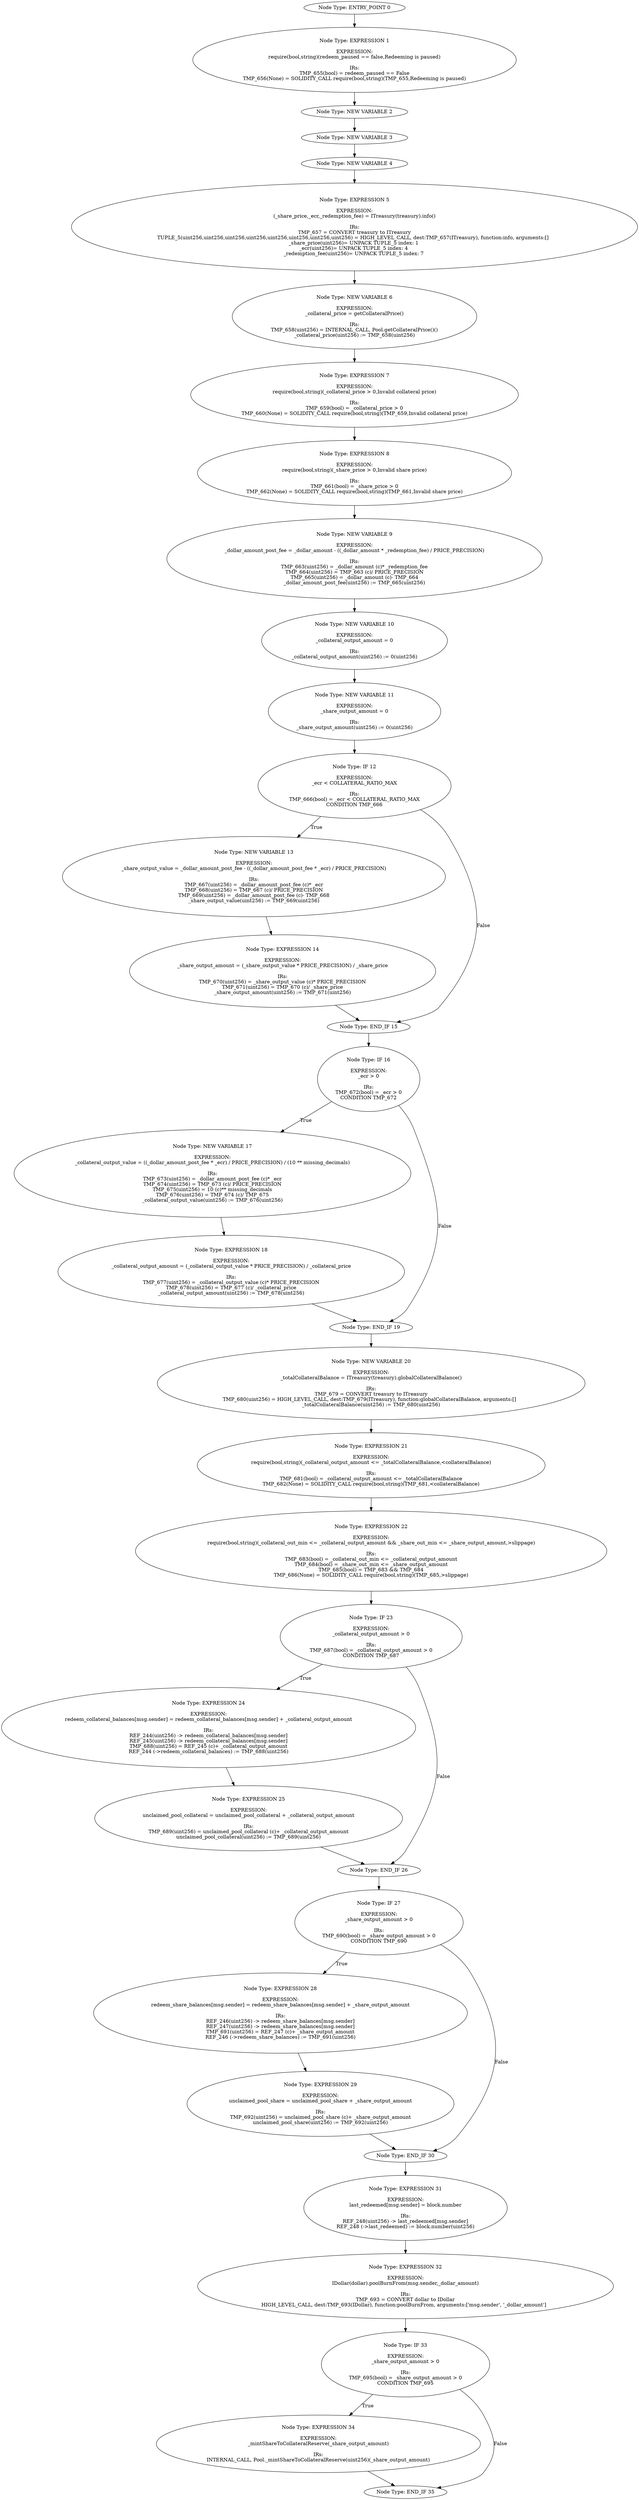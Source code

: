digraph{
0[label="Node Type: ENTRY_POINT 0
"];
0->1;
1[label="Node Type: EXPRESSION 1

EXPRESSION:
require(bool,string)(redeem_paused == false,Redeeming is paused)

IRs:
TMP_655(bool) = redeem_paused == False
TMP_656(None) = SOLIDITY_CALL require(bool,string)(TMP_655,Redeeming is paused)"];
1->2;
2[label="Node Type: NEW VARIABLE 2
"];
2->3;
3[label="Node Type: NEW VARIABLE 3
"];
3->4;
4[label="Node Type: NEW VARIABLE 4
"];
4->5;
5[label="Node Type: EXPRESSION 5

EXPRESSION:
(_share_price,_ecr,_redemption_fee) = ITreasury(treasury).info()

IRs:
TMP_657 = CONVERT treasury to ITreasury
TUPLE_5(uint256,uint256,uint256,uint256,uint256,uint256,uint256,uint256) = HIGH_LEVEL_CALL, dest:TMP_657(ITreasury), function:info, arguments:[]  
_share_price(uint256)= UNPACK TUPLE_5 index: 1 
_ecr(uint256)= UNPACK TUPLE_5 index: 4 
_redemption_fee(uint256)= UNPACK TUPLE_5 index: 7 "];
5->6;
6[label="Node Type: NEW VARIABLE 6

EXPRESSION:
_collateral_price = getCollateralPrice()

IRs:
TMP_658(uint256) = INTERNAL_CALL, Pool.getCollateralPrice()()
_collateral_price(uint256) := TMP_658(uint256)"];
6->7;
7[label="Node Type: EXPRESSION 7

EXPRESSION:
require(bool,string)(_collateral_price > 0,Invalid collateral price)

IRs:
TMP_659(bool) = _collateral_price > 0
TMP_660(None) = SOLIDITY_CALL require(bool,string)(TMP_659,Invalid collateral price)"];
7->8;
8[label="Node Type: EXPRESSION 8

EXPRESSION:
require(bool,string)(_share_price > 0,Invalid share price)

IRs:
TMP_661(bool) = _share_price > 0
TMP_662(None) = SOLIDITY_CALL require(bool,string)(TMP_661,Invalid share price)"];
8->9;
9[label="Node Type: NEW VARIABLE 9

EXPRESSION:
_dollar_amount_post_fee = _dollar_amount - ((_dollar_amount * _redemption_fee) / PRICE_PRECISION)

IRs:
TMP_663(uint256) = _dollar_amount (c)* _redemption_fee
TMP_664(uint256) = TMP_663 (c)/ PRICE_PRECISION
TMP_665(uint256) = _dollar_amount (c)- TMP_664
_dollar_amount_post_fee(uint256) := TMP_665(uint256)"];
9->10;
10[label="Node Type: NEW VARIABLE 10

EXPRESSION:
_collateral_output_amount = 0

IRs:
_collateral_output_amount(uint256) := 0(uint256)"];
10->11;
11[label="Node Type: NEW VARIABLE 11

EXPRESSION:
_share_output_amount = 0

IRs:
_share_output_amount(uint256) := 0(uint256)"];
11->12;
12[label="Node Type: IF 12

EXPRESSION:
_ecr < COLLATERAL_RATIO_MAX

IRs:
TMP_666(bool) = _ecr < COLLATERAL_RATIO_MAX
CONDITION TMP_666"];
12->13[label="True"];
12->15[label="False"];
13[label="Node Type: NEW VARIABLE 13

EXPRESSION:
_share_output_value = _dollar_amount_post_fee - ((_dollar_amount_post_fee * _ecr) / PRICE_PRECISION)

IRs:
TMP_667(uint256) = _dollar_amount_post_fee (c)* _ecr
TMP_668(uint256) = TMP_667 (c)/ PRICE_PRECISION
TMP_669(uint256) = _dollar_amount_post_fee (c)- TMP_668
_share_output_value(uint256) := TMP_669(uint256)"];
13->14;
14[label="Node Type: EXPRESSION 14

EXPRESSION:
_share_output_amount = (_share_output_value * PRICE_PRECISION) / _share_price

IRs:
TMP_670(uint256) = _share_output_value (c)* PRICE_PRECISION
TMP_671(uint256) = TMP_670 (c)/ _share_price
_share_output_amount(uint256) := TMP_671(uint256)"];
14->15;
15[label="Node Type: END_IF 15
"];
15->16;
16[label="Node Type: IF 16

EXPRESSION:
_ecr > 0

IRs:
TMP_672(bool) = _ecr > 0
CONDITION TMP_672"];
16->17[label="True"];
16->19[label="False"];
17[label="Node Type: NEW VARIABLE 17

EXPRESSION:
_collateral_output_value = ((_dollar_amount_post_fee * _ecr) / PRICE_PRECISION) / (10 ** missing_decimals)

IRs:
TMP_673(uint256) = _dollar_amount_post_fee (c)* _ecr
TMP_674(uint256) = TMP_673 (c)/ PRICE_PRECISION
TMP_675(uint256) = 10 (c)** missing_decimals
TMP_676(uint256) = TMP_674 (c)/ TMP_675
_collateral_output_value(uint256) := TMP_676(uint256)"];
17->18;
18[label="Node Type: EXPRESSION 18

EXPRESSION:
_collateral_output_amount = (_collateral_output_value * PRICE_PRECISION) / _collateral_price

IRs:
TMP_677(uint256) = _collateral_output_value (c)* PRICE_PRECISION
TMP_678(uint256) = TMP_677 (c)/ _collateral_price
_collateral_output_amount(uint256) := TMP_678(uint256)"];
18->19;
19[label="Node Type: END_IF 19
"];
19->20;
20[label="Node Type: NEW VARIABLE 20

EXPRESSION:
_totalCollateralBalance = ITreasury(treasury).globalCollateralBalance()

IRs:
TMP_679 = CONVERT treasury to ITreasury
TMP_680(uint256) = HIGH_LEVEL_CALL, dest:TMP_679(ITreasury), function:globalCollateralBalance, arguments:[]  
_totalCollateralBalance(uint256) := TMP_680(uint256)"];
20->21;
21[label="Node Type: EXPRESSION 21

EXPRESSION:
require(bool,string)(_collateral_output_amount <= _totalCollateralBalance,<collateralBalance)

IRs:
TMP_681(bool) = _collateral_output_amount <= _totalCollateralBalance
TMP_682(None) = SOLIDITY_CALL require(bool,string)(TMP_681,<collateralBalance)"];
21->22;
22[label="Node Type: EXPRESSION 22

EXPRESSION:
require(bool,string)(_collateral_out_min <= _collateral_output_amount && _share_out_min <= _share_output_amount,>slippage)

IRs:
TMP_683(bool) = _collateral_out_min <= _collateral_output_amount
TMP_684(bool) = _share_out_min <= _share_output_amount
TMP_685(bool) = TMP_683 && TMP_684
TMP_686(None) = SOLIDITY_CALL require(bool,string)(TMP_685,>slippage)"];
22->23;
23[label="Node Type: IF 23

EXPRESSION:
_collateral_output_amount > 0

IRs:
TMP_687(bool) = _collateral_output_amount > 0
CONDITION TMP_687"];
23->24[label="True"];
23->26[label="False"];
24[label="Node Type: EXPRESSION 24

EXPRESSION:
redeem_collateral_balances[msg.sender] = redeem_collateral_balances[msg.sender] + _collateral_output_amount

IRs:
REF_244(uint256) -> redeem_collateral_balances[msg.sender]
REF_245(uint256) -> redeem_collateral_balances[msg.sender]
TMP_688(uint256) = REF_245 (c)+ _collateral_output_amount
REF_244 (->redeem_collateral_balances) := TMP_688(uint256)"];
24->25;
25[label="Node Type: EXPRESSION 25

EXPRESSION:
unclaimed_pool_collateral = unclaimed_pool_collateral + _collateral_output_amount

IRs:
TMP_689(uint256) = unclaimed_pool_collateral (c)+ _collateral_output_amount
unclaimed_pool_collateral(uint256) := TMP_689(uint256)"];
25->26;
26[label="Node Type: END_IF 26
"];
26->27;
27[label="Node Type: IF 27

EXPRESSION:
_share_output_amount > 0

IRs:
TMP_690(bool) = _share_output_amount > 0
CONDITION TMP_690"];
27->28[label="True"];
27->30[label="False"];
28[label="Node Type: EXPRESSION 28

EXPRESSION:
redeem_share_balances[msg.sender] = redeem_share_balances[msg.sender] + _share_output_amount

IRs:
REF_246(uint256) -> redeem_share_balances[msg.sender]
REF_247(uint256) -> redeem_share_balances[msg.sender]
TMP_691(uint256) = REF_247 (c)+ _share_output_amount
REF_246 (->redeem_share_balances) := TMP_691(uint256)"];
28->29;
29[label="Node Type: EXPRESSION 29

EXPRESSION:
unclaimed_pool_share = unclaimed_pool_share + _share_output_amount

IRs:
TMP_692(uint256) = unclaimed_pool_share (c)+ _share_output_amount
unclaimed_pool_share(uint256) := TMP_692(uint256)"];
29->30;
30[label="Node Type: END_IF 30
"];
30->31;
31[label="Node Type: EXPRESSION 31

EXPRESSION:
last_redeemed[msg.sender] = block.number

IRs:
REF_248(uint256) -> last_redeemed[msg.sender]
REF_248 (->last_redeemed) := block.number(uint256)"];
31->32;
32[label="Node Type: EXPRESSION 32

EXPRESSION:
IDollar(dollar).poolBurnFrom(msg.sender,_dollar_amount)

IRs:
TMP_693 = CONVERT dollar to IDollar
HIGH_LEVEL_CALL, dest:TMP_693(IDollar), function:poolBurnFrom, arguments:['msg.sender', '_dollar_amount']  "];
32->33;
33[label="Node Type: IF 33

EXPRESSION:
_share_output_amount > 0

IRs:
TMP_695(bool) = _share_output_amount > 0
CONDITION TMP_695"];
33->34[label="True"];
33->35[label="False"];
34[label="Node Type: EXPRESSION 34

EXPRESSION:
_mintShareToCollateralReserve(_share_output_amount)

IRs:
INTERNAL_CALL, Pool._mintShareToCollateralReserve(uint256)(_share_output_amount)"];
34->35;
35[label="Node Type: END_IF 35
"];
}

